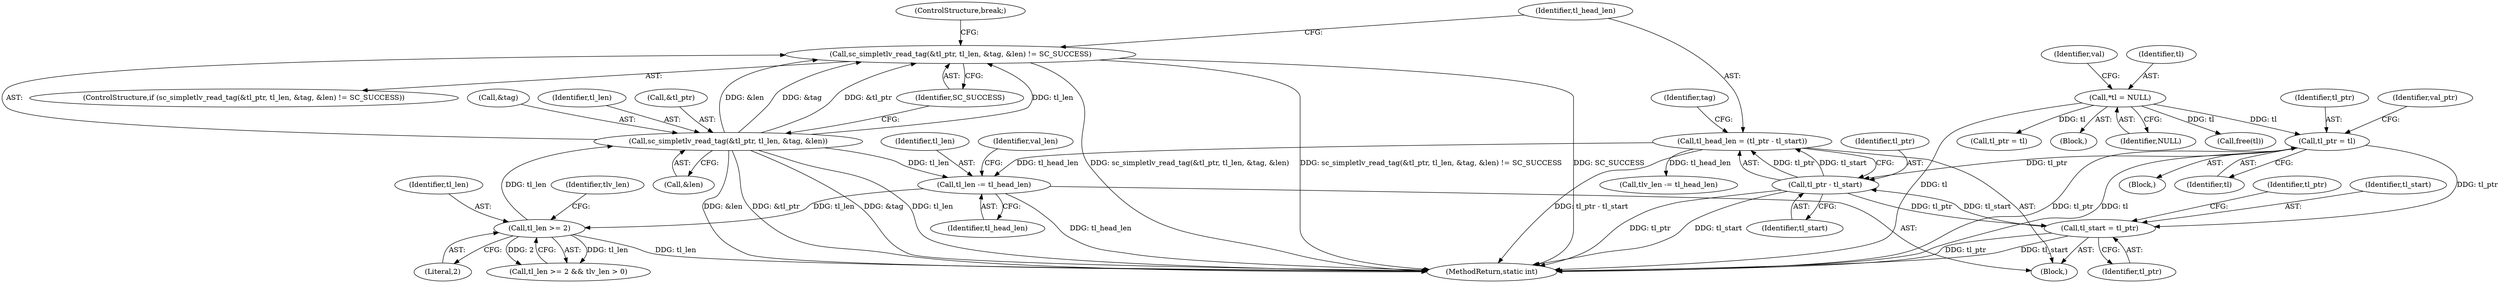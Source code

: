 digraph "0_OpenSC_8fe377e93b4b56060e5bbfb6f3142ceaeca744fa_3@API" {
"1000343" [label="(Call,sc_simpletlv_read_tag(&tl_ptr, tl_len, &tag, &len) != SC_SUCCESS)"];
"1000344" [label="(Call,sc_simpletlv_read_tag(&tl_ptr, tl_len, &tag, &len))"];
"1000317" [label="(Call,tl_len >= 2)"];
"1000369" [label="(Call,tl_len -= tl_head_len)"];
"1000354" [label="(Call,tl_head_len = (tl_ptr - tl_start))"];
"1000356" [label="(Call,tl_ptr - tl_start)"];
"1000304" [label="(Call,tl_ptr = tl)"];
"1000126" [label="(Call,*tl = NULL)"];
"1000339" [label="(Call,tl_start = tl_ptr)"];
"1000321" [label="(Identifier,tlv_len)"];
"1000358" [label="(Identifier,tl_start)"];
"1000127" [label="(Identifier,tl)"];
"1000354" [label="(Call,tl_head_len = (tl_ptr - tl_start))"];
"1000627" [label="(MethodReturn,static int)"];
"1000303" [label="(Block,)"];
"1000353" [label="(ControlStructure,break;)"];
"1000126" [label="(Call,*tl = NULL)"];
"1000371" [label="(Identifier,tl_head_len)"];
"1000346" [label="(Identifier,tl_ptr)"];
"1000345" [label="(Call,&tl_ptr)"];
"1000347" [label="(Identifier,tl_len)"];
"1000369" [label="(Call,tl_len -= tl_head_len)"];
"1000343" [label="(Call,sc_simpletlv_read_tag(&tl_ptr, tl_len, &tag, &len) != SC_SUCCESS)"];
"1000318" [label="(Identifier,tl_len)"];
"1000344" [label="(Call,sc_simpletlv_read_tag(&tl_ptr, tl_len, &tag, &len))"];
"1000340" [label="(Identifier,tl_start)"];
"1000316" [label="(Call,tl_len >= 2 && tlv_len > 0)"];
"1000348" [label="(Call,&tag)"];
"1000360" [label="(Identifier,tag)"];
"1000341" [label="(Identifier,tl_ptr)"];
"1000115" [label="(Block,)"];
"1000370" [label="(Identifier,tl_len)"];
"1000309" [label="(Identifier,val_ptr)"];
"1000128" [label="(Identifier,NULL)"];
"1000350" [label="(Call,&len)"];
"1000615" [label="(Call,free(tl))"];
"1000366" [label="(Call,tlv_len -= tl_head_len)"];
"1000413" [label="(Call,tl_ptr = tl)"];
"1000305" [label="(Identifier,tl_ptr)"];
"1000342" [label="(ControlStructure,if (sc_simpletlv_read_tag(&tl_ptr, tl_len, &tag, &len) != SC_SUCCESS))"];
"1000319" [label="(Literal,2)"];
"1000352" [label="(Identifier,SC_SUCCESS)"];
"1000317" [label="(Call,tl_len >= 2)"];
"1000357" [label="(Identifier,tl_ptr)"];
"1000339" [label="(Call,tl_start = tl_ptr)"];
"1000356" [label="(Call,tl_ptr - tl_start)"];
"1000355" [label="(Identifier,tl_head_len)"];
"1000338" [label="(Block,)"];
"1000304" [label="(Call,tl_ptr = tl)"];
"1000374" [label="(Identifier,val_len)"];
"1000306" [label="(Identifier,tl)"];
"1000131" [label="(Identifier,val)"];
"1000343" -> "1000342"  [label="AST: "];
"1000343" -> "1000352"  [label="CFG: "];
"1000344" -> "1000343"  [label="AST: "];
"1000352" -> "1000343"  [label="AST: "];
"1000353" -> "1000343"  [label="CFG: "];
"1000355" -> "1000343"  [label="CFG: "];
"1000343" -> "1000627"  [label="DDG: sc_simpletlv_read_tag(&tl_ptr, tl_len, &tag, &len)"];
"1000343" -> "1000627"  [label="DDG: sc_simpletlv_read_tag(&tl_ptr, tl_len, &tag, &len) != SC_SUCCESS"];
"1000343" -> "1000627"  [label="DDG: SC_SUCCESS"];
"1000344" -> "1000343"  [label="DDG: &tl_ptr"];
"1000344" -> "1000343"  [label="DDG: tl_len"];
"1000344" -> "1000343"  [label="DDG: &tag"];
"1000344" -> "1000343"  [label="DDG: &len"];
"1000344" -> "1000350"  [label="CFG: "];
"1000345" -> "1000344"  [label="AST: "];
"1000347" -> "1000344"  [label="AST: "];
"1000348" -> "1000344"  [label="AST: "];
"1000350" -> "1000344"  [label="AST: "];
"1000352" -> "1000344"  [label="CFG: "];
"1000344" -> "1000627"  [label="DDG: &tag"];
"1000344" -> "1000627"  [label="DDG: tl_len"];
"1000344" -> "1000627"  [label="DDG: &len"];
"1000344" -> "1000627"  [label="DDG: &tl_ptr"];
"1000317" -> "1000344"  [label="DDG: tl_len"];
"1000344" -> "1000369"  [label="DDG: tl_len"];
"1000317" -> "1000316"  [label="AST: "];
"1000317" -> "1000319"  [label="CFG: "];
"1000318" -> "1000317"  [label="AST: "];
"1000319" -> "1000317"  [label="AST: "];
"1000321" -> "1000317"  [label="CFG: "];
"1000316" -> "1000317"  [label="CFG: "];
"1000317" -> "1000627"  [label="DDG: tl_len"];
"1000317" -> "1000316"  [label="DDG: tl_len"];
"1000317" -> "1000316"  [label="DDG: 2"];
"1000369" -> "1000317"  [label="DDG: tl_len"];
"1000369" -> "1000338"  [label="AST: "];
"1000369" -> "1000371"  [label="CFG: "];
"1000370" -> "1000369"  [label="AST: "];
"1000371" -> "1000369"  [label="AST: "];
"1000374" -> "1000369"  [label="CFG: "];
"1000369" -> "1000627"  [label="DDG: tl_head_len"];
"1000354" -> "1000369"  [label="DDG: tl_head_len"];
"1000354" -> "1000338"  [label="AST: "];
"1000354" -> "1000356"  [label="CFG: "];
"1000355" -> "1000354"  [label="AST: "];
"1000356" -> "1000354"  [label="AST: "];
"1000360" -> "1000354"  [label="CFG: "];
"1000354" -> "1000627"  [label="DDG: tl_ptr - tl_start"];
"1000356" -> "1000354"  [label="DDG: tl_ptr"];
"1000356" -> "1000354"  [label="DDG: tl_start"];
"1000354" -> "1000366"  [label="DDG: tl_head_len"];
"1000356" -> "1000358"  [label="CFG: "];
"1000357" -> "1000356"  [label="AST: "];
"1000358" -> "1000356"  [label="AST: "];
"1000356" -> "1000627"  [label="DDG: tl_ptr"];
"1000356" -> "1000627"  [label="DDG: tl_start"];
"1000356" -> "1000339"  [label="DDG: tl_ptr"];
"1000304" -> "1000356"  [label="DDG: tl_ptr"];
"1000339" -> "1000356"  [label="DDG: tl_start"];
"1000304" -> "1000303"  [label="AST: "];
"1000304" -> "1000306"  [label="CFG: "];
"1000305" -> "1000304"  [label="AST: "];
"1000306" -> "1000304"  [label="AST: "];
"1000309" -> "1000304"  [label="CFG: "];
"1000304" -> "1000627"  [label="DDG: tl_ptr"];
"1000304" -> "1000627"  [label="DDG: tl"];
"1000126" -> "1000304"  [label="DDG: tl"];
"1000304" -> "1000339"  [label="DDG: tl_ptr"];
"1000126" -> "1000115"  [label="AST: "];
"1000126" -> "1000128"  [label="CFG: "];
"1000127" -> "1000126"  [label="AST: "];
"1000128" -> "1000126"  [label="AST: "];
"1000131" -> "1000126"  [label="CFG: "];
"1000126" -> "1000627"  [label="DDG: tl"];
"1000126" -> "1000413"  [label="DDG: tl"];
"1000126" -> "1000615"  [label="DDG: tl"];
"1000339" -> "1000338"  [label="AST: "];
"1000339" -> "1000341"  [label="CFG: "];
"1000340" -> "1000339"  [label="AST: "];
"1000341" -> "1000339"  [label="AST: "];
"1000346" -> "1000339"  [label="CFG: "];
"1000339" -> "1000627"  [label="DDG: tl_start"];
"1000339" -> "1000627"  [label="DDG: tl_ptr"];
}

